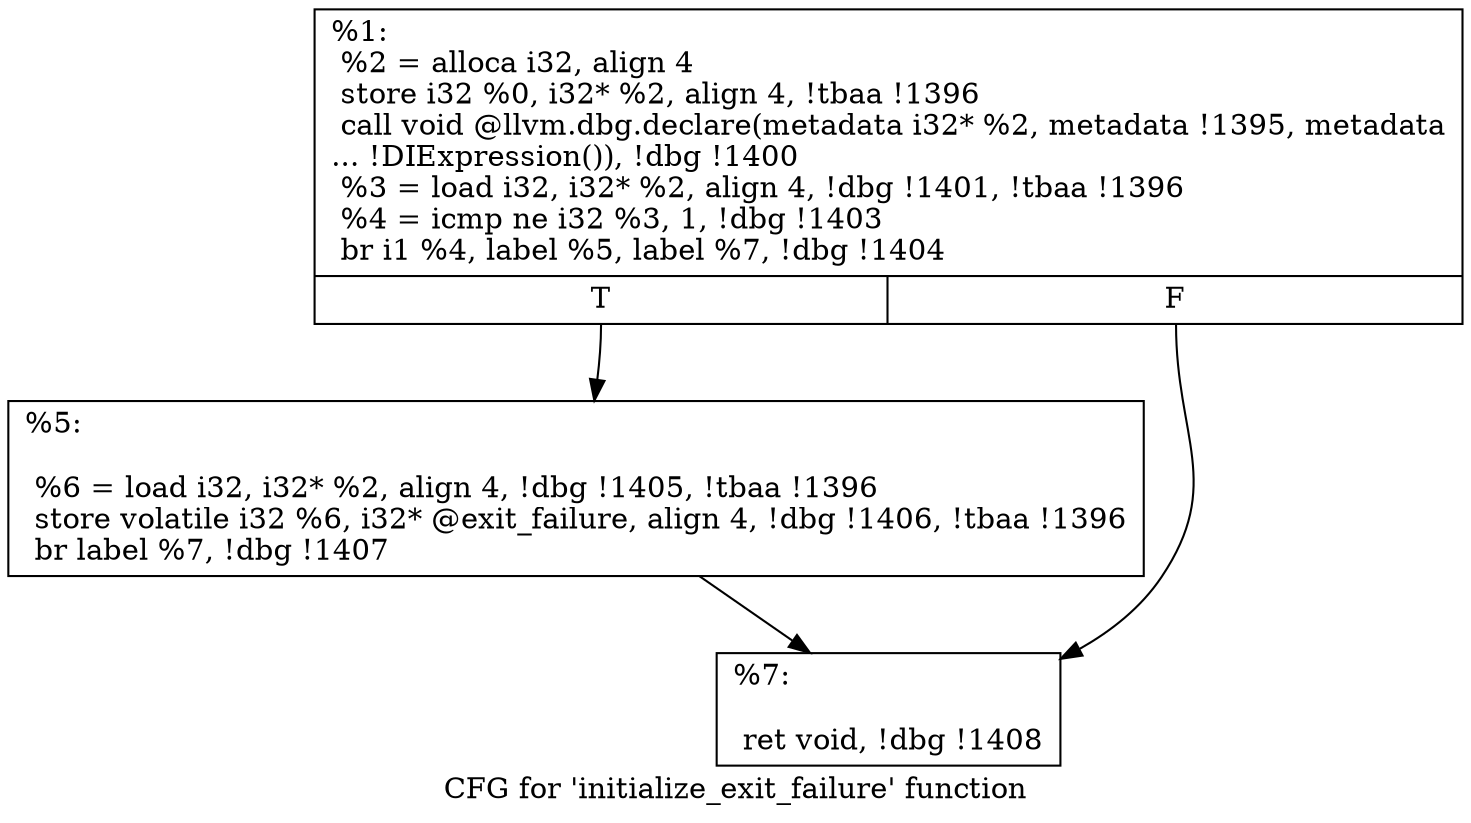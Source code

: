 digraph "CFG for 'initialize_exit_failure' function" {
	label="CFG for 'initialize_exit_failure' function";

	Node0xeddce0 [shape=record,label="{%1:\l  %2 = alloca i32, align 4\l  store i32 %0, i32* %2, align 4, !tbaa !1396\l  call void @llvm.dbg.declare(metadata i32* %2, metadata !1395, metadata\l... !DIExpression()), !dbg !1400\l  %3 = load i32, i32* %2, align 4, !dbg !1401, !tbaa !1396\l  %4 = icmp ne i32 %3, 1, !dbg !1403\l  br i1 %4, label %5, label %7, !dbg !1404\l|{<s0>T|<s1>F}}"];
	Node0xeddce0:s0 -> Node0xeddd60;
	Node0xeddce0:s1 -> Node0xedddb0;
	Node0xeddd60 [shape=record,label="{%5:\l\l  %6 = load i32, i32* %2, align 4, !dbg !1405, !tbaa !1396\l  store volatile i32 %6, i32* @exit_failure, align 4, !dbg !1406, !tbaa !1396\l  br label %7, !dbg !1407\l}"];
	Node0xeddd60 -> Node0xedddb0;
	Node0xedddb0 [shape=record,label="{%7:\l\l  ret void, !dbg !1408\l}"];
}
